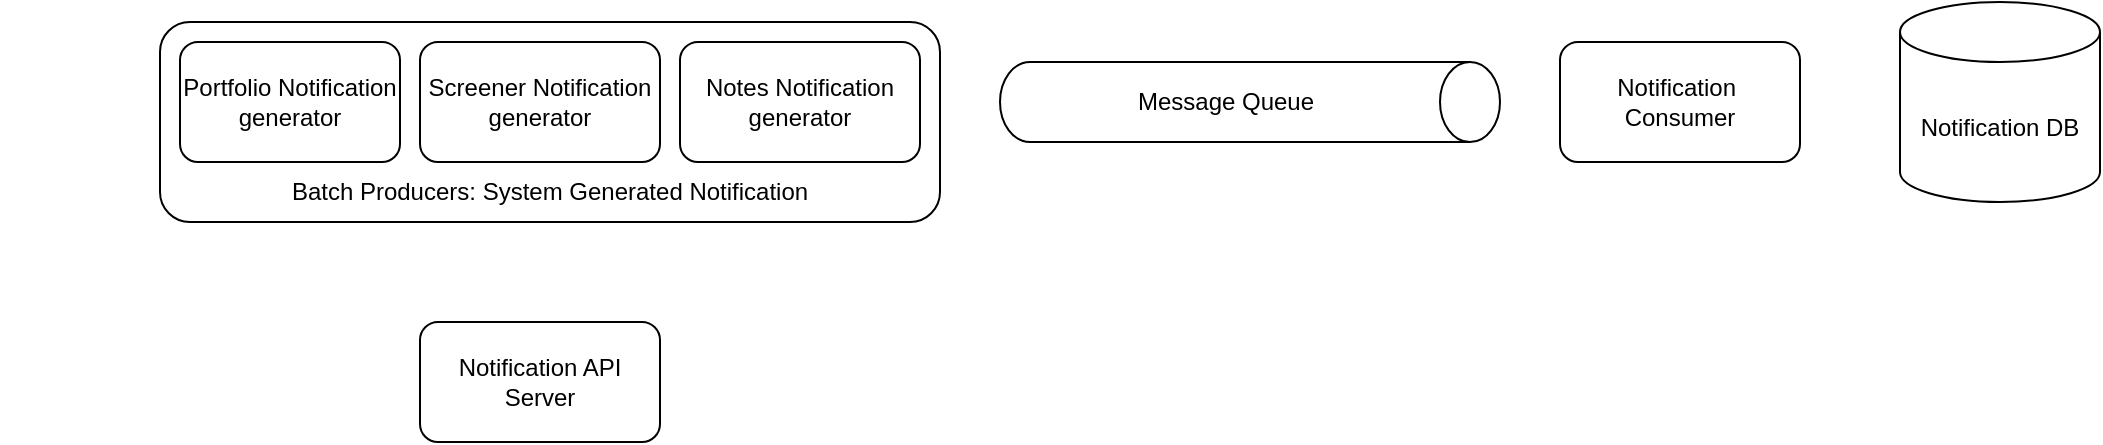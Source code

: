 <mxfile version="17.4.0" type="github">
  <diagram id="Ht1M8jgEwFfnCIfOTk4-" name="Page-1">
    <mxGraphModel dx="2430" dy="1612" grid="1" gridSize="10" guides="1" tooltips="1" connect="1" arrows="1" fold="1" page="1" pageScale="1" pageWidth="1169" pageHeight="827" math="0" shadow="0">
      <root>
        <mxCell id="0" />
        <mxCell id="1" parent="0" />
        <mxCell id="NLucVYzMH5eNveuQ9aF5-2" value="Message Queue" style="shape=cylinder3;whiteSpace=wrap;html=1;boundedLbl=1;backgroundOutline=1;size=15;direction=south;" vertex="1" parent="1">
          <mxGeometry x="450" y="-780" width="250" height="40" as="geometry" />
        </mxCell>
        <mxCell id="NLucVYzMH5eNveuQ9aF5-5" value="" style="rounded=1;whiteSpace=wrap;html=1;" vertex="1" parent="1">
          <mxGeometry x="30" y="-800" width="390" height="100" as="geometry" />
        </mxCell>
        <mxCell id="NLucVYzMH5eNveuQ9aF5-4" value="&lt;span&gt;Portfolio Notification&lt;/span&gt;&lt;br&gt;&lt;span&gt;generator&lt;/span&gt;" style="rounded=1;whiteSpace=wrap;html=1;" vertex="1" parent="1">
          <mxGeometry x="40" y="-790" width="110" height="60" as="geometry" />
        </mxCell>
        <mxCell id="NLucVYzMH5eNveuQ9aF5-6" value="&lt;span&gt;Notes Notification&lt;/span&gt;&lt;br&gt;&lt;span&gt;generator&lt;/span&gt;" style="rounded=1;whiteSpace=wrap;html=1;" vertex="1" parent="1">
          <mxGeometry x="290" y="-790" width="120" height="60" as="geometry" />
        </mxCell>
        <mxCell id="NLucVYzMH5eNveuQ9aF5-8" value="Notification DB&lt;br&gt;" style="shape=cylinder3;whiteSpace=wrap;html=1;boundedLbl=1;backgroundOutline=1;size=15;" vertex="1" parent="1">
          <mxGeometry x="900" y="-810" width="100" height="100" as="geometry" />
        </mxCell>
        <mxCell id="NLucVYzMH5eNveuQ9aF5-10" value="Notification&amp;nbsp;&lt;br&gt;Consumer" style="rounded=1;whiteSpace=wrap;html=1;" vertex="1" parent="1">
          <mxGeometry x="730" y="-790" width="120" height="60" as="geometry" />
        </mxCell>
        <mxCell id="NLucVYzMH5eNveuQ9aF5-13" value="Batch Producers: System Generated Notification" style="text;html=1;strokeColor=none;fillColor=none;align=center;verticalAlign=middle;whiteSpace=wrap;rounded=0;" vertex="1" parent="1">
          <mxGeometry x="-50" y="-730" width="550" height="30" as="geometry" />
        </mxCell>
        <mxCell id="NLucVYzMH5eNveuQ9aF5-14" value="Notification API Server" style="rounded=1;whiteSpace=wrap;html=1;" vertex="1" parent="1">
          <mxGeometry x="160" y="-650" width="120" height="60" as="geometry" />
        </mxCell>
        <mxCell id="NLucVYzMH5eNveuQ9aF5-15" value="&lt;span&gt;Screener Notification&lt;/span&gt;&lt;br&gt;&lt;span&gt;generator&lt;/span&gt;" style="rounded=1;whiteSpace=wrap;html=1;" vertex="1" parent="1">
          <mxGeometry x="160" y="-790" width="120" height="60" as="geometry" />
        </mxCell>
      </root>
    </mxGraphModel>
  </diagram>
</mxfile>
